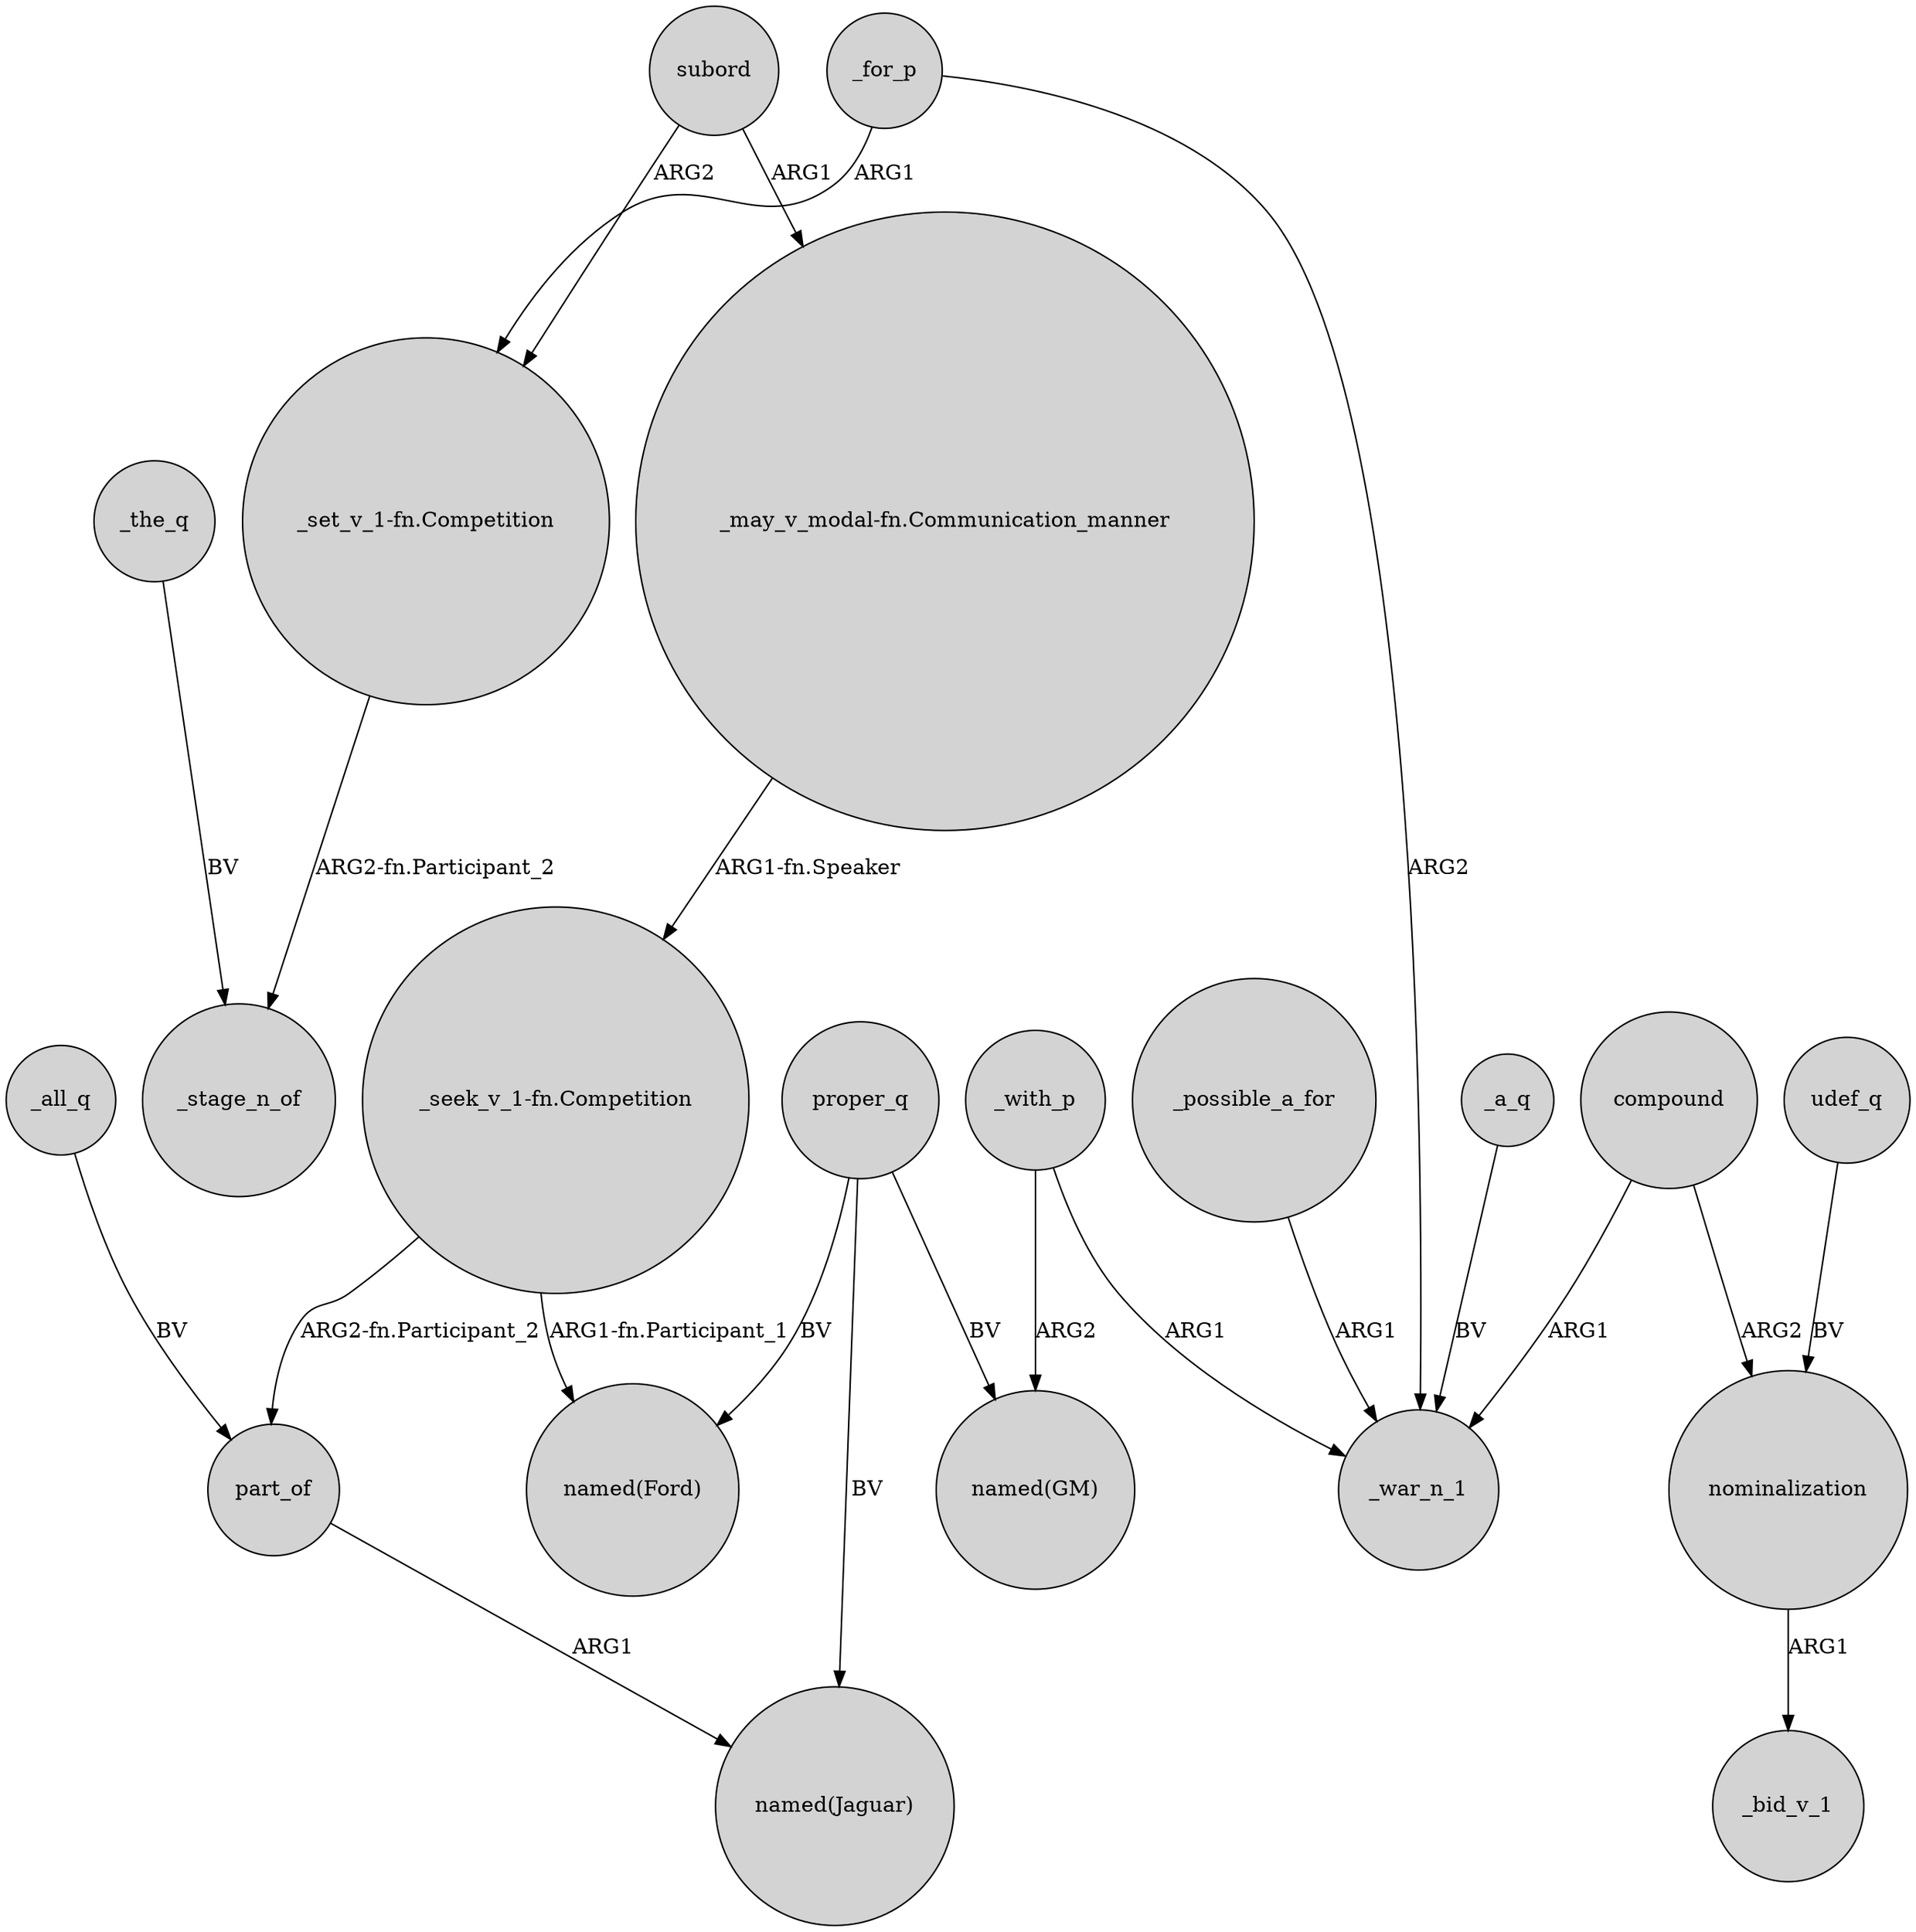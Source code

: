 digraph {
	node [shape=circle style=filled]
	_for_p -> _war_n_1 [label=ARG2]
	nominalization -> _bid_v_1 [label=ARG1]
	proper_q -> "named(Ford)" [label=BV]
	part_of -> "named(Jaguar)" [label=ARG1]
	subord -> "_set_v_1-fn.Competition" [label=ARG2]
	_with_p -> _war_n_1 [label=ARG1]
	_for_p -> "_set_v_1-fn.Competition" [label=ARG1]
	udef_q -> nominalization [label=BV]
	"_set_v_1-fn.Competition" -> _stage_n_of [label="ARG2-fn.Participant_2"]
	_with_p -> "named(GM)" [label=ARG2]
	proper_q -> "named(GM)" [label=BV]
	_all_q -> part_of [label=BV]
	compound -> nominalization [label=ARG2]
	"_seek_v_1-fn.Competition" -> part_of [label="ARG2-fn.Participant_2"]
	_the_q -> _stage_n_of [label=BV]
	subord -> "_may_v_modal-fn.Communication_manner" [label=ARG1]
	proper_q -> "named(Jaguar)" [label=BV]
	_a_q -> _war_n_1 [label=BV]
	"_seek_v_1-fn.Competition" -> "named(Ford)" [label="ARG1-fn.Participant_1"]
	"_may_v_modal-fn.Communication_manner" -> "_seek_v_1-fn.Competition" [label="ARG1-fn.Speaker"]
	_possible_a_for -> _war_n_1 [label=ARG1]
	compound -> _war_n_1 [label=ARG1]
}
